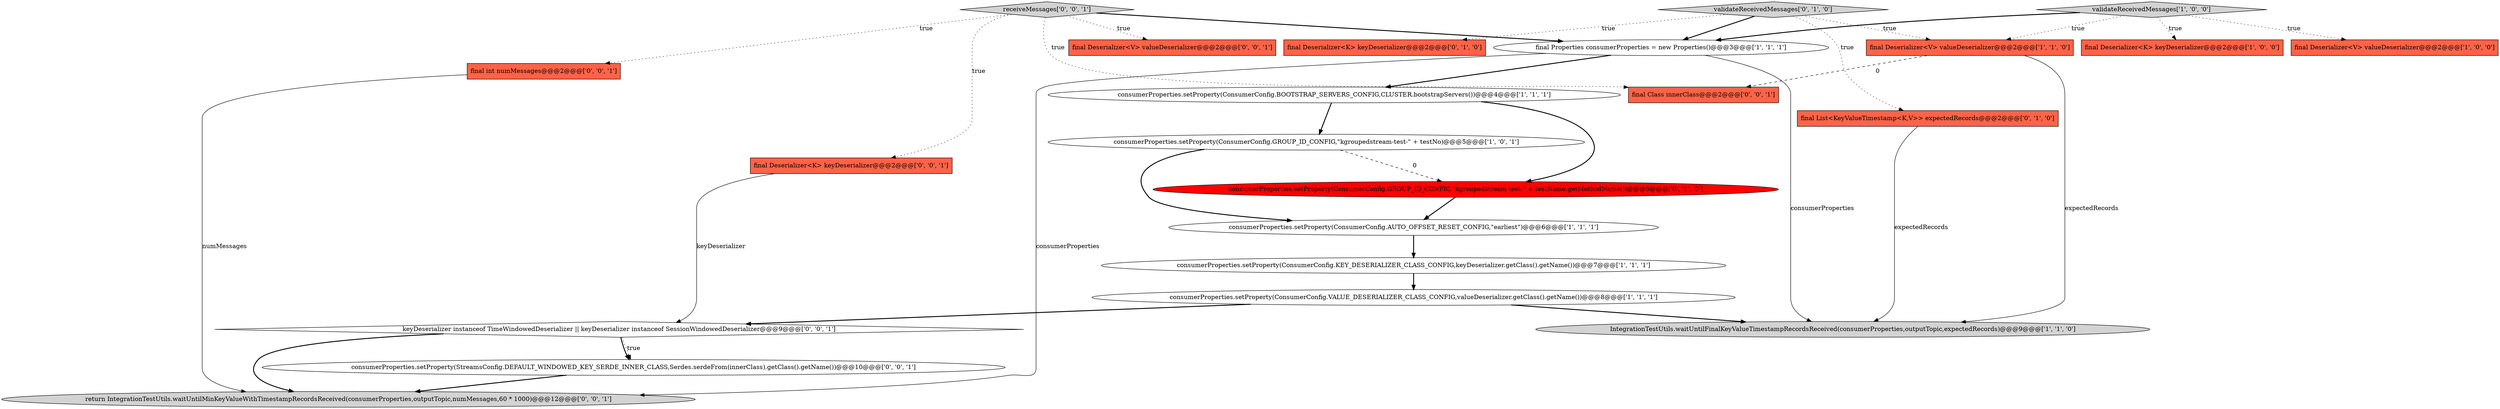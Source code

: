 digraph {
16 [style = filled, label = "final int numMessages@@@2@@@['0', '0', '1']", fillcolor = tomato, shape = box image = "AAA0AAABBB3BBB"];
22 [style = filled, label = "keyDeserializer instanceof TimeWindowedDeserializer || keyDeserializer instanceof SessionWindowedDeserializer@@@9@@@['0', '0', '1']", fillcolor = white, shape = diamond image = "AAA0AAABBB3BBB"];
17 [style = filled, label = "consumerProperties.setProperty(StreamsConfig.DEFAULT_WINDOWED_KEY_SERDE_INNER_CLASS,Serdes.serdeFrom(innerClass).getClass().getName())@@@10@@@['0', '0', '1']", fillcolor = white, shape = ellipse image = "AAA0AAABBB3BBB"];
10 [style = filled, label = "consumerProperties.setProperty(ConsumerConfig.VALUE_DESERIALIZER_CLASS_CONFIG,valueDeserializer.getClass().getName())@@@8@@@['1', '1', '1']", fillcolor = white, shape = ellipse image = "AAA0AAABBB1BBB"];
18 [style = filled, label = "receiveMessages['0', '0', '1']", fillcolor = lightgray, shape = diamond image = "AAA0AAABBB3BBB"];
6 [style = filled, label = "final Deserializer<K> keyDeserializer@@@2@@@['1', '0', '0']", fillcolor = tomato, shape = box image = "AAA0AAABBB1BBB"];
8 [style = filled, label = "final Deserializer<V> valueDeserializer@@@2@@@['1', '1', '0']", fillcolor = tomato, shape = box image = "AAA0AAABBB1BBB"];
2 [style = filled, label = "consumerProperties.setProperty(ConsumerConfig.KEY_DESERIALIZER_CLASS_CONFIG,keyDeserializer.getClass().getName())@@@7@@@['1', '1', '1']", fillcolor = white, shape = ellipse image = "AAA0AAABBB1BBB"];
7 [style = filled, label = "consumerProperties.setProperty(ConsumerConfig.GROUP_ID_CONFIG,\"kgroupedstream-test-\" + testNo)@@@5@@@['1', '0', '1']", fillcolor = white, shape = ellipse image = "AAA0AAABBB1BBB"];
4 [style = filled, label = "consumerProperties.setProperty(ConsumerConfig.AUTO_OFFSET_RESET_CONFIG,\"earliest\")@@@6@@@['1', '1', '1']", fillcolor = white, shape = ellipse image = "AAA0AAABBB1BBB"];
14 [style = filled, label = "final Deserializer<K> keyDeserializer@@@2@@@['0', '1', '0']", fillcolor = tomato, shape = box image = "AAA0AAABBB2BBB"];
21 [style = filled, label = "final Class innerClass@@@2@@@['0', '0', '1']", fillcolor = tomato, shape = box image = "AAA0AAABBB3BBB"];
12 [style = filled, label = "validateReceivedMessages['0', '1', '0']", fillcolor = lightgray, shape = diamond image = "AAA0AAABBB2BBB"];
20 [style = filled, label = "final Deserializer<V> valueDeserializer@@@2@@@['0', '0', '1']", fillcolor = tomato, shape = box image = "AAA0AAABBB3BBB"];
0 [style = filled, label = "final Deserializer<V> valueDeserializer@@@2@@@['1', '0', '0']", fillcolor = tomato, shape = box image = "AAA0AAABBB1BBB"];
5 [style = filled, label = "IntegrationTestUtils.waitUntilFinalKeyValueTimestampRecordsReceived(consumerProperties,outputTopic,expectedRecords)@@@9@@@['1', '1', '0']", fillcolor = lightgray, shape = ellipse image = "AAA0AAABBB1BBB"];
9 [style = filled, label = "consumerProperties.setProperty(ConsumerConfig.BOOTSTRAP_SERVERS_CONFIG,CLUSTER.bootstrapServers())@@@4@@@['1', '1', '1']", fillcolor = white, shape = ellipse image = "AAA0AAABBB1BBB"];
1 [style = filled, label = "validateReceivedMessages['1', '0', '0']", fillcolor = lightgray, shape = diamond image = "AAA0AAABBB1BBB"];
3 [style = filled, label = "final Properties consumerProperties = new Properties()@@@3@@@['1', '1', '1']", fillcolor = white, shape = ellipse image = "AAA0AAABBB1BBB"];
19 [style = filled, label = "return IntegrationTestUtils.waitUntilMinKeyValueWithTimestampRecordsReceived(consumerProperties,outputTopic,numMessages,60 * 1000)@@@12@@@['0', '0', '1']", fillcolor = lightgray, shape = ellipse image = "AAA0AAABBB3BBB"];
11 [style = filled, label = "final List<KeyValueTimestamp<K,V>> expectedRecords@@@2@@@['0', '1', '0']", fillcolor = tomato, shape = box image = "AAA0AAABBB2BBB"];
15 [style = filled, label = "final Deserializer<K> keyDeserializer@@@2@@@['0', '0', '1']", fillcolor = tomato, shape = box image = "AAA0AAABBB3BBB"];
13 [style = filled, label = "consumerProperties.setProperty(ConsumerConfig.GROUP_ID_CONFIG,\"kgroupedstream-test-\" + testName.getMethodName())@@@5@@@['0', '1', '0']", fillcolor = red, shape = ellipse image = "AAA1AAABBB2BBB"];
10->22 [style = bold, label=""];
18->3 [style = bold, label=""];
16->19 [style = solid, label="numMessages"];
22->19 [style = bold, label=""];
18->16 [style = dotted, label="true"];
12->8 [style = dotted, label="true"];
18->15 [style = dotted, label="true"];
1->3 [style = bold, label=""];
18->21 [style = dotted, label="true"];
4->2 [style = bold, label=""];
7->4 [style = bold, label=""];
18->20 [style = dotted, label="true"];
8->21 [style = dashed, label="0"];
9->7 [style = bold, label=""];
2->10 [style = bold, label=""];
15->22 [style = solid, label="keyDeserializer"];
17->19 [style = bold, label=""];
12->11 [style = dotted, label="true"];
3->9 [style = bold, label=""];
3->5 [style = solid, label="consumerProperties"];
12->14 [style = dotted, label="true"];
10->5 [style = bold, label=""];
11->5 [style = solid, label="expectedRecords"];
1->8 [style = dotted, label="true"];
7->13 [style = dashed, label="0"];
22->17 [style = bold, label=""];
1->6 [style = dotted, label="true"];
22->17 [style = dotted, label="true"];
12->3 [style = bold, label=""];
1->0 [style = dotted, label="true"];
3->19 [style = solid, label="consumerProperties"];
9->13 [style = bold, label=""];
13->4 [style = bold, label=""];
8->5 [style = solid, label="expectedRecords"];
}
